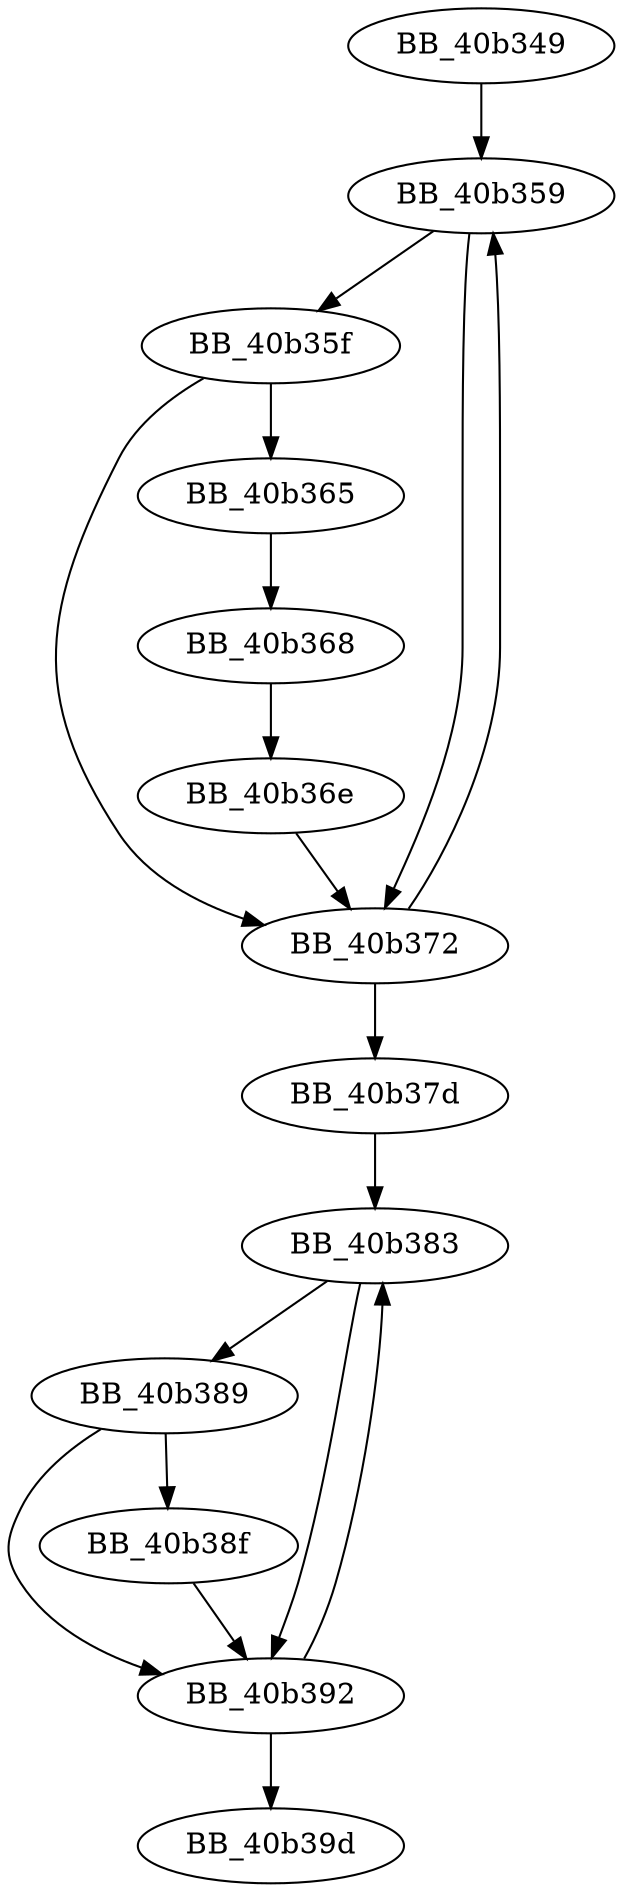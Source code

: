 DiGraph __mtdeletelocks{
BB_40b349->BB_40b359
BB_40b359->BB_40b35f
BB_40b359->BB_40b372
BB_40b35f->BB_40b365
BB_40b35f->BB_40b372
BB_40b365->BB_40b368
BB_40b368->BB_40b36e
BB_40b36e->BB_40b372
BB_40b372->BB_40b359
BB_40b372->BB_40b37d
BB_40b37d->BB_40b383
BB_40b383->BB_40b389
BB_40b383->BB_40b392
BB_40b389->BB_40b38f
BB_40b389->BB_40b392
BB_40b38f->BB_40b392
BB_40b392->BB_40b383
BB_40b392->BB_40b39d
}
